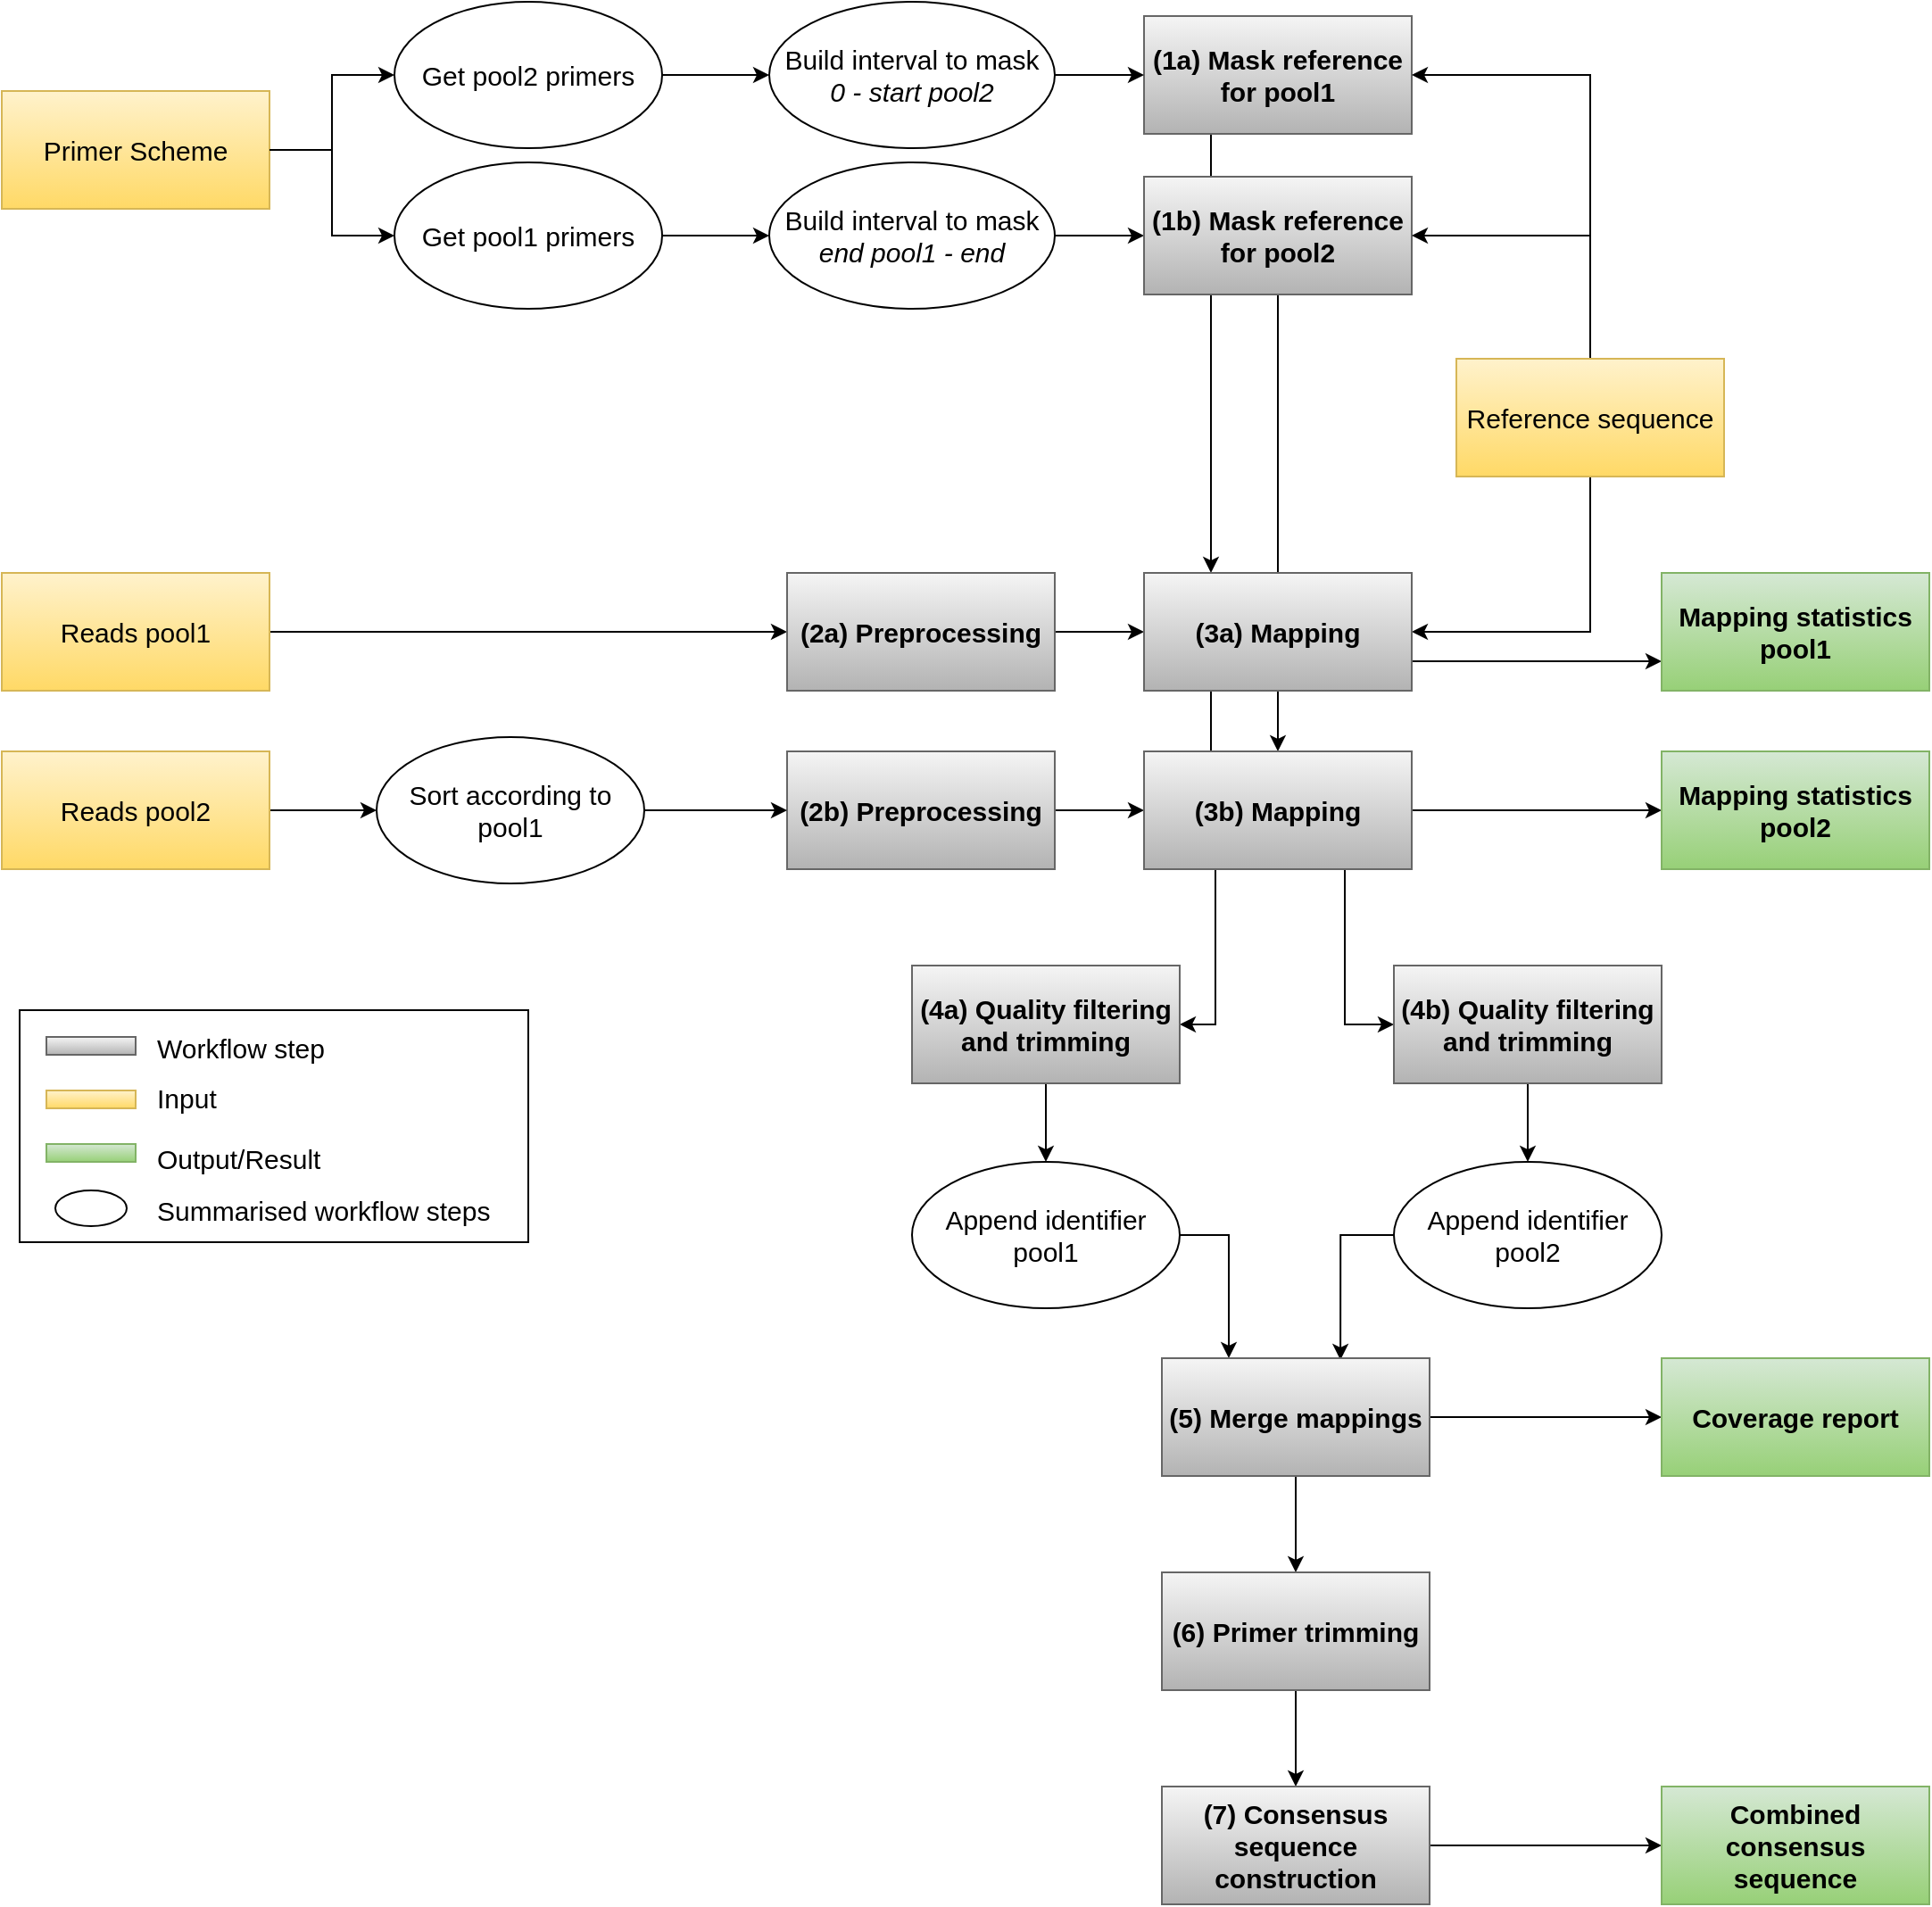 <mxfile version="21.0.6" type="device"><diagram name="Page-1" id="SJkoso56-Oa15LAInojm"><mxGraphModel dx="1550" dy="1238" grid="1" gridSize="10" guides="1" tooltips="1" connect="1" arrows="1" fold="1" page="1" pageScale="1" pageWidth="1920" pageHeight="1200" math="0" shadow="0"><root><mxCell id="0"/><mxCell id="1" parent="0"/><mxCell id="xtPRp-Za00krQtI5WlhQ-1" value="" style="edgeStyle=orthogonalEdgeStyle;rounded=0;orthogonalLoop=1;jettySize=auto;html=1;fontSize=15;entryX=0;entryY=0.5;entryDx=0;entryDy=0;" edge="1" parent="1" source="xtPRp-Za00krQtI5WlhQ-2" target="xtPRp-Za00krQtI5WlhQ-16"><mxGeometry relative="1" as="geometry"><mxPoint x="270" y="93" as="targetPoint"/></mxGeometry></mxCell><mxCell id="xtPRp-Za00krQtI5WlhQ-2" value="Primer Scheme" style="rounded=0;whiteSpace=wrap;html=1;fontSize=15;spacing=2;fillColor=#fff2cc;gradientColor=#ffd966;strokeColor=#d6b656;" vertex="1" parent="1"><mxGeometry x="70" y="90" width="150" height="66" as="geometry"/></mxCell><mxCell id="xtPRp-Za00krQtI5WlhQ-74" style="edgeStyle=orthogonalEdgeStyle;rounded=0;orthogonalLoop=1;jettySize=auto;html=1;exitX=0.25;exitY=1;exitDx=0;exitDy=0;entryX=0.25;entryY=0;entryDx=0;entryDy=0;" edge="1" parent="1" source="xtPRp-Za00krQtI5WlhQ-11" target="xtPRp-Za00krQtI5WlhQ-67"><mxGeometry relative="1" as="geometry"/></mxCell><mxCell id="xtPRp-Za00krQtI5WlhQ-11" value="&lt;b style=&quot;font-size: 15px;&quot;&gt;(1a) Mask reference for pool1&lt;br&gt;&lt;/b&gt;" style="rounded=0;whiteSpace=wrap;html=1;fontSize=15;spacing=2;fillColor=#f5f5f5;gradientColor=#b3b3b3;strokeColor=#666666;" vertex="1" parent="1"><mxGeometry x="710" y="48" width="150" height="66" as="geometry"/></mxCell><mxCell id="xtPRp-Za00krQtI5WlhQ-50" value="" style="edgeStyle=orthogonalEdgeStyle;rounded=0;orthogonalLoop=1;jettySize=auto;html=1;" edge="1" parent="1" source="xtPRp-Za00krQtI5WlhQ-16" target="xtPRp-Za00krQtI5WlhQ-49"><mxGeometry relative="1" as="geometry"/></mxCell><mxCell id="xtPRp-Za00krQtI5WlhQ-16" value="Get pool2 primers" style="ellipse;whiteSpace=wrap;html=1;fontSize=15;spacing=2;" vertex="1" parent="1"><mxGeometry x="290" y="40" width="150" height="82" as="geometry"/></mxCell><mxCell id="xtPRp-Za00krQtI5WlhQ-40" value="" style="group" vertex="1" connectable="0" parent="1"><mxGeometry x="80" y="590" width="295" height="160" as="geometry"/></mxCell><mxCell id="xtPRp-Za00krQtI5WlhQ-41" value="" style="rounded=0;whiteSpace=wrap;html=1;fillColor=#f5f5f5;gradientColor=#b3b3b3;strokeColor=#666666;" vertex="1" parent="xtPRp-Za00krQtI5WlhQ-40"><mxGeometry x="15" y="30" width="50" height="10" as="geometry"/></mxCell><mxCell id="xtPRp-Za00krQtI5WlhQ-42" value="" style="ellipse;whiteSpace=wrap;html=1;" vertex="1" parent="xtPRp-Za00krQtI5WlhQ-40"><mxGeometry x="20" y="116" width="40" height="20" as="geometry"/></mxCell><mxCell id="xtPRp-Za00krQtI5WlhQ-43" value="" style="whiteSpace=wrap;html=1;fillColor=none;" vertex="1" parent="xtPRp-Za00krQtI5WlhQ-40"><mxGeometry y="15" width="285" height="130" as="geometry"/></mxCell><mxCell id="xtPRp-Za00krQtI5WlhQ-44" value="" style="rounded=0;whiteSpace=wrap;html=1;fillColor=#d5e8d4;gradientColor=#97d077;strokeColor=#82b366;" vertex="1" parent="xtPRp-Za00krQtI5WlhQ-40"><mxGeometry x="15" y="90" width="50" height="10" as="geometry"/></mxCell><mxCell id="xtPRp-Za00krQtI5WlhQ-45" value="&lt;p style=&quot;line-height: 140%;&quot;&gt;&lt;/p&gt;&lt;div style=&quot;font-size: 15px; line-height: 190%;&quot; align=&quot;left&quot;&gt;&lt;font style=&quot;font-size: 15px;&quot;&gt;Workflow step&lt;br style=&quot;font-size: 15px;&quot;&gt;Input&lt;br style=&quot;font-size: 15px;&quot;&gt;&lt;/font&gt;&lt;/div&gt;&lt;div style=&quot;font-size: 15px; line-height: 250%;&quot; align=&quot;left&quot;&gt;&lt;font style=&quot;font-size: 15px;&quot;&gt;Output/Result&lt;/font&gt;&lt;/div&gt;&lt;div style=&quot;font-size: 15px; line-height: 140%;&quot; align=&quot;left&quot;&gt;&lt;font style=&quot;font-size: 15px;&quot;&gt;Summarised workflow steps&lt;/font&gt;&lt;/div&gt;&lt;p style=&quot;line-height: 140%;&quot;&gt;&lt;/p&gt;" style="text;html=1;align=left;verticalAlign=middle;resizable=0;points=[];autosize=1;strokeColor=none;fillColor=none;fontSize=15;" vertex="1" parent="xtPRp-Za00krQtI5WlhQ-40"><mxGeometry x="75" width="210" height="160" as="geometry"/></mxCell><mxCell id="xtPRp-Za00krQtI5WlhQ-46" value="" style="rounded=0;whiteSpace=wrap;html=1;fillColor=#fff2cc;gradientColor=#ffd966;strokeColor=#d6b656;" vertex="1" parent="xtPRp-Za00krQtI5WlhQ-40"><mxGeometry x="15" y="60" width="50" height="10" as="geometry"/></mxCell><mxCell id="xtPRp-Za00krQtI5WlhQ-53" value="" style="edgeStyle=orthogonalEdgeStyle;rounded=0;orthogonalLoop=1;jettySize=auto;html=1;" edge="1" parent="1" source="xtPRp-Za00krQtI5WlhQ-47" target="xtPRp-Za00krQtI5WlhQ-52"><mxGeometry relative="1" as="geometry"/></mxCell><mxCell id="xtPRp-Za00krQtI5WlhQ-47" value="Get pool1 primers" style="ellipse;whiteSpace=wrap;html=1;fontSize=15;spacing=2;" vertex="1" parent="1"><mxGeometry x="290" y="130" width="150" height="82" as="geometry"/></mxCell><mxCell id="xtPRp-Za00krQtI5WlhQ-48" value="" style="edgeStyle=orthogonalEdgeStyle;rounded=0;orthogonalLoop=1;jettySize=auto;html=1;fontSize=15;entryX=0;entryY=0.5;entryDx=0;entryDy=0;exitX=1;exitY=0.5;exitDx=0;exitDy=0;" edge="1" parent="1" source="xtPRp-Za00krQtI5WlhQ-2" target="xtPRp-Za00krQtI5WlhQ-47"><mxGeometry relative="1" as="geometry"><mxPoint x="220" y="110" as="sourcePoint"/><mxPoint x="300" y="91" as="targetPoint"/></mxGeometry></mxCell><mxCell id="xtPRp-Za00krQtI5WlhQ-51" value="" style="edgeStyle=orthogonalEdgeStyle;rounded=0;orthogonalLoop=1;jettySize=auto;html=1;" edge="1" parent="1" source="xtPRp-Za00krQtI5WlhQ-49" target="xtPRp-Za00krQtI5WlhQ-11"><mxGeometry relative="1" as="geometry"/></mxCell><mxCell id="xtPRp-Za00krQtI5WlhQ-49" value="Build interval to mask&lt;br&gt;&lt;i&gt;0 - start pool2&lt;/i&gt;" style="ellipse;whiteSpace=wrap;html=1;fontSize=15;spacing=2;" vertex="1" parent="1"><mxGeometry x="500" y="40" width="160" height="82" as="geometry"/></mxCell><mxCell id="xtPRp-Za00krQtI5WlhQ-55" value="" style="edgeStyle=orthogonalEdgeStyle;rounded=0;orthogonalLoop=1;jettySize=auto;html=1;" edge="1" parent="1" source="xtPRp-Za00krQtI5WlhQ-52" target="xtPRp-Za00krQtI5WlhQ-54"><mxGeometry relative="1" as="geometry"/></mxCell><mxCell id="xtPRp-Za00krQtI5WlhQ-52" value="&lt;div&gt;Build interval to mask&lt;/div&gt;&lt;div&gt;&lt;i&gt;end pool1 - end&lt;/i&gt;&lt;br&gt;&lt;/div&gt;" style="ellipse;whiteSpace=wrap;html=1;fontSize=15;spacing=2;" vertex="1" parent="1"><mxGeometry x="500" y="130" width="160" height="82" as="geometry"/></mxCell><mxCell id="xtPRp-Za00krQtI5WlhQ-75" style="edgeStyle=orthogonalEdgeStyle;rounded=0;orthogonalLoop=1;jettySize=auto;html=1;exitX=0.5;exitY=1;exitDx=0;exitDy=0;entryX=0.5;entryY=0;entryDx=0;entryDy=0;" edge="1" parent="1" source="xtPRp-Za00krQtI5WlhQ-54" target="xtPRp-Za00krQtI5WlhQ-72"><mxGeometry relative="1" as="geometry"/></mxCell><mxCell id="xtPRp-Za00krQtI5WlhQ-54" value="&lt;b style=&quot;font-size: 15px;&quot;&gt;(1b) Mask reference for pool2&lt;br&gt;&lt;/b&gt;" style="rounded=0;whiteSpace=wrap;html=1;fontSize=15;spacing=2;fillColor=#f5f5f5;gradientColor=#b3b3b3;strokeColor=#666666;" vertex="1" parent="1"><mxGeometry x="710" y="138" width="150" height="66" as="geometry"/></mxCell><mxCell id="xtPRp-Za00krQtI5WlhQ-69" style="edgeStyle=orthogonalEdgeStyle;rounded=0;orthogonalLoop=1;jettySize=auto;html=1;exitX=0.5;exitY=0;exitDx=0;exitDy=0;entryX=1;entryY=0.5;entryDx=0;entryDy=0;" edge="1" parent="1" source="xtPRp-Za00krQtI5WlhQ-56" target="xtPRp-Za00krQtI5WlhQ-11"><mxGeometry relative="1" as="geometry"/></mxCell><mxCell id="xtPRp-Za00krQtI5WlhQ-70" style="edgeStyle=orthogonalEdgeStyle;rounded=0;orthogonalLoop=1;jettySize=auto;html=1;exitX=0.5;exitY=0;exitDx=0;exitDy=0;entryX=1;entryY=0.5;entryDx=0;entryDy=0;" edge="1" parent="1" source="xtPRp-Za00krQtI5WlhQ-56" target="xtPRp-Za00krQtI5WlhQ-54"><mxGeometry relative="1" as="geometry"/></mxCell><mxCell id="xtPRp-Za00krQtI5WlhQ-71" style="edgeStyle=orthogonalEdgeStyle;rounded=0;orthogonalLoop=1;jettySize=auto;html=1;exitX=0.5;exitY=1;exitDx=0;exitDy=0;entryX=1;entryY=0.5;entryDx=0;entryDy=0;" edge="1" parent="1" source="xtPRp-Za00krQtI5WlhQ-56" target="xtPRp-Za00krQtI5WlhQ-67"><mxGeometry relative="1" as="geometry"/></mxCell><mxCell id="xtPRp-Za00krQtI5WlhQ-56" value="Reference sequence" style="rounded=0;whiteSpace=wrap;html=1;fontSize=15;spacing=2;fillColor=#fff2cc;gradientColor=#ffd966;strokeColor=#d6b656;" vertex="1" parent="1"><mxGeometry x="885" y="240" width="150" height="66" as="geometry"/></mxCell><mxCell id="xtPRp-Za00krQtI5WlhQ-62" value="" style="edgeStyle=orthogonalEdgeStyle;rounded=0;orthogonalLoop=1;jettySize=auto;html=1;" edge="1" parent="1" source="xtPRp-Za00krQtI5WlhQ-59" target="xtPRp-Za00krQtI5WlhQ-61"><mxGeometry relative="1" as="geometry"/></mxCell><mxCell id="xtPRp-Za00krQtI5WlhQ-59" value="Reads pool1" style="rounded=0;whiteSpace=wrap;html=1;fontSize=15;spacing=2;fillColor=#fff2cc;gradientColor=#ffd966;strokeColor=#d6b656;" vertex="1" parent="1"><mxGeometry x="70" y="360" width="150" height="66" as="geometry"/></mxCell><mxCell id="xtPRp-Za00krQtI5WlhQ-65" value="" style="edgeStyle=orthogonalEdgeStyle;rounded=0;orthogonalLoop=1;jettySize=auto;html=1;" edge="1" parent="1" source="xtPRp-Za00krQtI5WlhQ-60" target="xtPRp-Za00krQtI5WlhQ-64"><mxGeometry relative="1" as="geometry"/></mxCell><mxCell id="xtPRp-Za00krQtI5WlhQ-60" value="Reads pool2" style="rounded=0;whiteSpace=wrap;html=1;fontSize=15;spacing=2;fillColor=#fff2cc;gradientColor=#ffd966;strokeColor=#d6b656;" vertex="1" parent="1"><mxGeometry x="70" y="460" width="150" height="66" as="geometry"/></mxCell><mxCell id="xtPRp-Za00krQtI5WlhQ-68" value="" style="edgeStyle=orthogonalEdgeStyle;rounded=0;orthogonalLoop=1;jettySize=auto;html=1;" edge="1" parent="1" source="xtPRp-Za00krQtI5WlhQ-61" target="xtPRp-Za00krQtI5WlhQ-67"><mxGeometry relative="1" as="geometry"/></mxCell><mxCell id="xtPRp-Za00krQtI5WlhQ-61" value="&lt;b&gt;(2a) Preprocessing&lt;/b&gt;" style="rounded=0;whiteSpace=wrap;html=1;fontSize=15;spacing=2;fillColor=#f5f5f5;gradientColor=#b3b3b3;strokeColor=#666666;" vertex="1" parent="1"><mxGeometry x="510" y="360" width="150" height="66" as="geometry"/></mxCell><mxCell id="xtPRp-Za00krQtI5WlhQ-73" value="" style="edgeStyle=orthogonalEdgeStyle;rounded=0;orthogonalLoop=1;jettySize=auto;html=1;" edge="1" parent="1" source="xtPRp-Za00krQtI5WlhQ-63" target="xtPRp-Za00krQtI5WlhQ-72"><mxGeometry relative="1" as="geometry"/></mxCell><mxCell id="xtPRp-Za00krQtI5WlhQ-63" value="&lt;b&gt;(2b) Preprocessing&lt;/b&gt;" style="rounded=0;whiteSpace=wrap;html=1;fontSize=15;spacing=2;fillColor=#f5f5f5;gradientColor=#b3b3b3;strokeColor=#666666;" vertex="1" parent="1"><mxGeometry x="510" y="460" width="150" height="66" as="geometry"/></mxCell><mxCell id="xtPRp-Za00krQtI5WlhQ-66" value="" style="edgeStyle=orthogonalEdgeStyle;rounded=0;orthogonalLoop=1;jettySize=auto;html=1;" edge="1" parent="1" source="xtPRp-Za00krQtI5WlhQ-64" target="xtPRp-Za00krQtI5WlhQ-63"><mxGeometry relative="1" as="geometry"/></mxCell><mxCell id="xtPRp-Za00krQtI5WlhQ-64" value="Sort according to pool1" style="ellipse;whiteSpace=wrap;html=1;fontSize=15;spacing=2;" vertex="1" parent="1"><mxGeometry x="280" y="452" width="150" height="82" as="geometry"/></mxCell><mxCell id="xtPRp-Za00krQtI5WlhQ-78" style="edgeStyle=orthogonalEdgeStyle;rounded=0;orthogonalLoop=1;jettySize=auto;html=1;exitX=1;exitY=0.75;exitDx=0;exitDy=0;entryX=0;entryY=0.75;entryDx=0;entryDy=0;" edge="1" parent="1" source="xtPRp-Za00krQtI5WlhQ-67" target="xtPRp-Za00krQtI5WlhQ-76"><mxGeometry relative="1" as="geometry"/></mxCell><mxCell id="xtPRp-Za00krQtI5WlhQ-82" style="edgeStyle=orthogonalEdgeStyle;rounded=0;orthogonalLoop=1;jettySize=auto;html=1;exitX=0.25;exitY=1;exitDx=0;exitDy=0;entryX=1;entryY=0.5;entryDx=0;entryDy=0;" edge="1" parent="1" source="xtPRp-Za00krQtI5WlhQ-67" target="xtPRp-Za00krQtI5WlhQ-80"><mxGeometry relative="1" as="geometry"/></mxCell><mxCell id="xtPRp-Za00krQtI5WlhQ-67" value="&lt;b&gt;(3a) Mapping&lt;/b&gt;" style="rounded=0;whiteSpace=wrap;html=1;fontSize=15;spacing=2;fillColor=#f5f5f5;gradientColor=#b3b3b3;strokeColor=#666666;" vertex="1" parent="1"><mxGeometry x="710" y="360" width="150" height="66" as="geometry"/></mxCell><mxCell id="xtPRp-Za00krQtI5WlhQ-79" style="edgeStyle=orthogonalEdgeStyle;rounded=0;orthogonalLoop=1;jettySize=auto;html=1;exitX=1;exitY=0.5;exitDx=0;exitDy=0;entryX=0;entryY=0.5;entryDx=0;entryDy=0;" edge="1" parent="1" source="xtPRp-Za00krQtI5WlhQ-72" target="xtPRp-Za00krQtI5WlhQ-77"><mxGeometry relative="1" as="geometry"/></mxCell><mxCell id="xtPRp-Za00krQtI5WlhQ-83" style="edgeStyle=orthogonalEdgeStyle;rounded=0;orthogonalLoop=1;jettySize=auto;html=1;exitX=0.75;exitY=1;exitDx=0;exitDy=0;entryX=0;entryY=0.5;entryDx=0;entryDy=0;" edge="1" parent="1" source="xtPRp-Za00krQtI5WlhQ-72" target="xtPRp-Za00krQtI5WlhQ-81"><mxGeometry relative="1" as="geometry"/></mxCell><mxCell id="xtPRp-Za00krQtI5WlhQ-72" value="&lt;b&gt;(3b) Mapping&lt;/b&gt;" style="rounded=0;whiteSpace=wrap;html=1;fontSize=15;spacing=2;fillColor=#f5f5f5;gradientColor=#b3b3b3;strokeColor=#666666;" vertex="1" parent="1"><mxGeometry x="710" y="460" width="150" height="66" as="geometry"/></mxCell><mxCell id="xtPRp-Za00krQtI5WlhQ-76" value="&lt;b&gt;Mapping statistics pool1&lt;br&gt;&lt;/b&gt;" style="rounded=0;whiteSpace=wrap;html=1;fontSize=15;spacing=2;fillColor=#d5e8d4;gradientColor=#97d077;strokeColor=#82b366;" vertex="1" parent="1"><mxGeometry x="1000" y="360" width="150" height="66" as="geometry"/></mxCell><mxCell id="xtPRp-Za00krQtI5WlhQ-77" value="&lt;b&gt;Mapping statistics pool2&lt;br&gt;&lt;/b&gt;" style="rounded=0;whiteSpace=wrap;html=1;fontSize=15;spacing=2;fillColor=#d5e8d4;gradientColor=#97d077;strokeColor=#82b366;" vertex="1" parent="1"><mxGeometry x="1000" y="460" width="150" height="66" as="geometry"/></mxCell><mxCell id="xtPRp-Za00krQtI5WlhQ-86" value="" style="edgeStyle=orthogonalEdgeStyle;rounded=0;orthogonalLoop=1;jettySize=auto;html=1;" edge="1" parent="1" source="xtPRp-Za00krQtI5WlhQ-80" target="xtPRp-Za00krQtI5WlhQ-84"><mxGeometry relative="1" as="geometry"/></mxCell><mxCell id="xtPRp-Za00krQtI5WlhQ-80" value="&lt;b&gt;(4a) Quality filtering and trimming&lt;br&gt;&lt;/b&gt;" style="rounded=0;whiteSpace=wrap;html=1;fontSize=15;spacing=2;fillColor=#f5f5f5;gradientColor=#b3b3b3;strokeColor=#666666;" vertex="1" parent="1"><mxGeometry x="580" y="580" width="150" height="66" as="geometry"/></mxCell><mxCell id="xtPRp-Za00krQtI5WlhQ-87" value="" style="edgeStyle=orthogonalEdgeStyle;rounded=0;orthogonalLoop=1;jettySize=auto;html=1;" edge="1" parent="1" source="xtPRp-Za00krQtI5WlhQ-81" target="xtPRp-Za00krQtI5WlhQ-85"><mxGeometry relative="1" as="geometry"/></mxCell><mxCell id="xtPRp-Za00krQtI5WlhQ-81" value="&lt;b&gt;(4b) Quality filtering and trimming&lt;br&gt;&lt;/b&gt;" style="rounded=0;whiteSpace=wrap;html=1;fontSize=15;spacing=2;fillColor=#f5f5f5;gradientColor=#b3b3b3;strokeColor=#666666;" vertex="1" parent="1"><mxGeometry x="850" y="580" width="150" height="66" as="geometry"/></mxCell><mxCell id="xtPRp-Za00krQtI5WlhQ-93" style="edgeStyle=orthogonalEdgeStyle;rounded=0;orthogonalLoop=1;jettySize=auto;html=1;exitX=1;exitY=0.5;exitDx=0;exitDy=0;entryX=0.25;entryY=0;entryDx=0;entryDy=0;" edge="1" parent="1" source="xtPRp-Za00krQtI5WlhQ-84" target="xtPRp-Za00krQtI5WlhQ-88"><mxGeometry relative="1" as="geometry"/></mxCell><mxCell id="xtPRp-Za00krQtI5WlhQ-84" value="Append identifier pool1" style="ellipse;whiteSpace=wrap;html=1;fontSize=15;spacing=2;" vertex="1" parent="1"><mxGeometry x="580" y="690" width="150" height="82" as="geometry"/></mxCell><mxCell id="xtPRp-Za00krQtI5WlhQ-95" style="edgeStyle=orthogonalEdgeStyle;rounded=0;orthogonalLoop=1;jettySize=auto;html=1;exitX=0;exitY=0.5;exitDx=0;exitDy=0;entryX=0.667;entryY=0.015;entryDx=0;entryDy=0;entryPerimeter=0;" edge="1" parent="1" source="xtPRp-Za00krQtI5WlhQ-85" target="xtPRp-Za00krQtI5WlhQ-88"><mxGeometry relative="1" as="geometry"/></mxCell><mxCell id="xtPRp-Za00krQtI5WlhQ-85" value="Append identifier pool2" style="ellipse;whiteSpace=wrap;html=1;fontSize=15;spacing=2;" vertex="1" parent="1"><mxGeometry x="850" y="690" width="150" height="82" as="geometry"/></mxCell><mxCell id="xtPRp-Za00krQtI5WlhQ-90" style="edgeStyle=orthogonalEdgeStyle;rounded=0;orthogonalLoop=1;jettySize=auto;html=1;exitX=1;exitY=0.5;exitDx=0;exitDy=0;entryX=0;entryY=0.5;entryDx=0;entryDy=0;" edge="1" parent="1" source="xtPRp-Za00krQtI5WlhQ-88" target="xtPRp-Za00krQtI5WlhQ-89"><mxGeometry relative="1" as="geometry"/></mxCell><mxCell id="xtPRp-Za00krQtI5WlhQ-98" value="" style="edgeStyle=orthogonalEdgeStyle;rounded=0;orthogonalLoop=1;jettySize=auto;html=1;" edge="1" parent="1" source="xtPRp-Za00krQtI5WlhQ-88" target="xtPRp-Za00krQtI5WlhQ-97"><mxGeometry relative="1" as="geometry"/></mxCell><mxCell id="xtPRp-Za00krQtI5WlhQ-88" value="&lt;b&gt;(5) Merge mappings&lt;br&gt;&lt;/b&gt;" style="rounded=0;whiteSpace=wrap;html=1;fontSize=15;spacing=2;fillColor=#f5f5f5;gradientColor=#b3b3b3;strokeColor=#666666;" vertex="1" parent="1"><mxGeometry x="720" y="800" width="150" height="66" as="geometry"/></mxCell><mxCell id="xtPRp-Za00krQtI5WlhQ-89" value="&lt;b&gt;Coverage report&lt;br&gt;&lt;/b&gt;" style="rounded=0;whiteSpace=wrap;html=1;fontSize=15;spacing=2;fillColor=#d5e8d4;gradientColor=#97d077;strokeColor=#82b366;" vertex="1" parent="1"><mxGeometry x="1000" y="800" width="150" height="66" as="geometry"/></mxCell><mxCell id="xtPRp-Za00krQtI5WlhQ-100" value="" style="edgeStyle=orthogonalEdgeStyle;rounded=0;orthogonalLoop=1;jettySize=auto;html=1;" edge="1" parent="1" source="xtPRp-Za00krQtI5WlhQ-97" target="xtPRp-Za00krQtI5WlhQ-99"><mxGeometry relative="1" as="geometry"/></mxCell><mxCell id="xtPRp-Za00krQtI5WlhQ-97" value="&lt;b&gt;(6) Primer trimming&lt;br&gt;&lt;/b&gt;" style="rounded=0;whiteSpace=wrap;html=1;fontSize=15;spacing=2;fillColor=#f5f5f5;gradientColor=#b3b3b3;strokeColor=#666666;" vertex="1" parent="1"><mxGeometry x="720" y="920" width="150" height="66" as="geometry"/></mxCell><mxCell id="xtPRp-Za00krQtI5WlhQ-102" style="edgeStyle=orthogonalEdgeStyle;rounded=0;orthogonalLoop=1;jettySize=auto;html=1;exitX=1;exitY=0.5;exitDx=0;exitDy=0;entryX=0;entryY=0.5;entryDx=0;entryDy=0;" edge="1" parent="1" source="xtPRp-Za00krQtI5WlhQ-99" target="xtPRp-Za00krQtI5WlhQ-101"><mxGeometry relative="1" as="geometry"/></mxCell><mxCell id="xtPRp-Za00krQtI5WlhQ-99" value="&lt;b&gt;(7) Consensus sequence construction&lt;br&gt;&lt;/b&gt;" style="rounded=0;whiteSpace=wrap;html=1;fontSize=15;spacing=2;fillColor=#f5f5f5;gradientColor=#b3b3b3;strokeColor=#666666;" vertex="1" parent="1"><mxGeometry x="720" y="1040" width="150" height="66" as="geometry"/></mxCell><mxCell id="xtPRp-Za00krQtI5WlhQ-101" value="&lt;b&gt;Combined consensus sequence&lt;br&gt;&lt;/b&gt;" style="rounded=0;whiteSpace=wrap;html=1;fontSize=15;spacing=2;fillColor=#d5e8d4;gradientColor=#97d077;strokeColor=#82b366;" vertex="1" parent="1"><mxGeometry x="1000" y="1040" width="150" height="66" as="geometry"/></mxCell></root></mxGraphModel></diagram></mxfile>